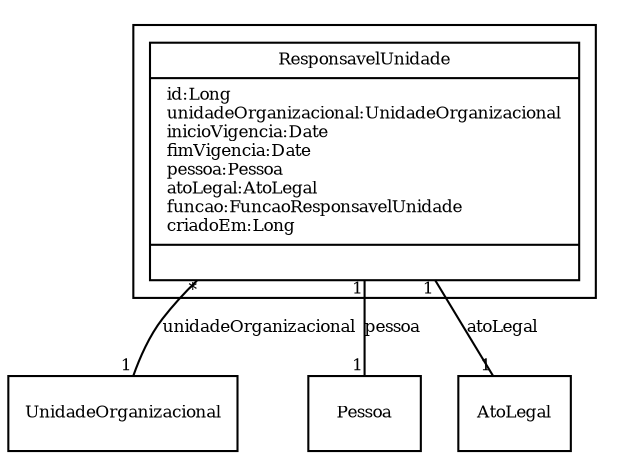 digraph G{
fontname = "Times-Roman"
fontsize = 8

node [
        fontname = "Times-Roman"
        fontsize = 8
        shape = "record"
]

edge [
        fontname = "Times-Roman"
        fontsize = 8
]

subgraph clusterRESPONSAVEL_UNIDADE
{
ResponsavelUnidade [label = "{ResponsavelUnidade|id:Long\lunidadeOrganizacional:UnidadeOrganizacional\linicioVigencia:Date\lfimVigencia:Date\lpessoa:Pessoa\latoLegal:AtoLegal\lfuncao:FuncaoResponsavelUnidade\lcriadoEm:Long\l|\l}"]
}
edge [arrowhead = "none" headlabel = "1" taillabel = "*"] ResponsavelUnidade -> UnidadeOrganizacional [label = "unidadeOrganizacional"]
edge [arrowhead = "none" headlabel = "1" taillabel = "1"] ResponsavelUnidade -> Pessoa [label = "pessoa"]
edge [arrowhead = "none" headlabel = "1" taillabel = "1"] ResponsavelUnidade -> AtoLegal [label = "atoLegal"]
}
